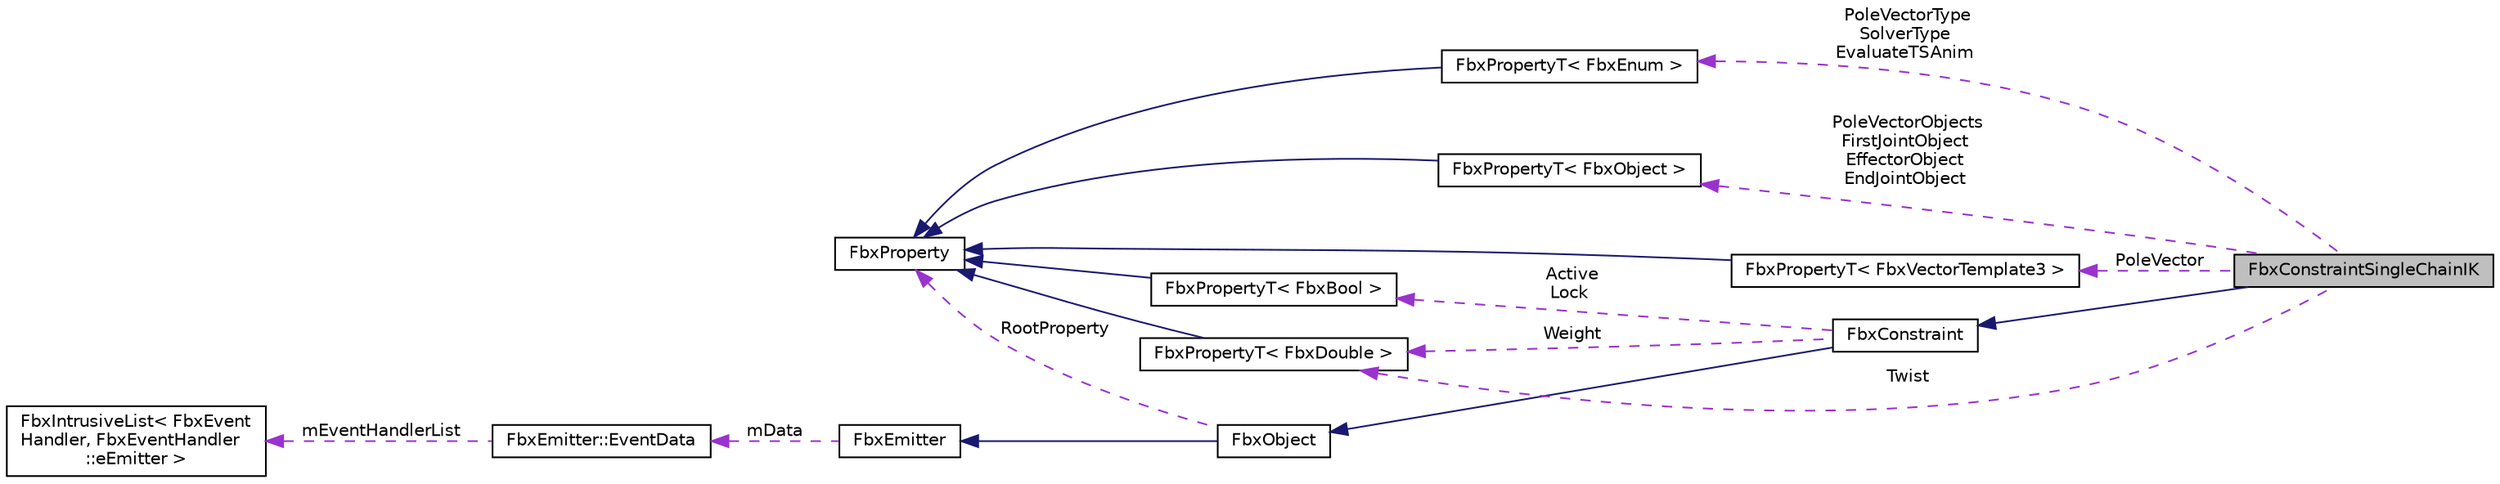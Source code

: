 digraph "FbxConstraintSingleChainIK"
{
  edge [fontname="Helvetica",fontsize="10",labelfontname="Helvetica",labelfontsize="10"];
  node [fontname="Helvetica",fontsize="10",shape=record];
  rankdir="LR";
  Node4 [label="FbxConstraintSingleChainIK",height=0.2,width=0.4,color="black", fillcolor="grey75", style="filled", fontcolor="black"];
  Node5 -> Node4 [dir="back",color="midnightblue",fontsize="10",style="solid"];
  Node5 [label="FbxConstraint",height=0.2,width=0.4,color="black", fillcolor="white", style="filled",URL="$class_fbx_constraint.html"];
  Node6 -> Node5 [dir="back",color="midnightblue",fontsize="10",style="solid"];
  Node6 [label="FbxObject",height=0.2,width=0.4,color="black", fillcolor="white", style="filled",URL="$class_fbx_object.html"];
  Node7 -> Node6 [dir="back",color="midnightblue",fontsize="10",style="solid"];
  Node7 [label="FbxEmitter",height=0.2,width=0.4,color="black", fillcolor="white", style="filled",URL="$class_fbx_emitter.html"];
  Node8 -> Node7 [dir="back",color="darkorchid3",fontsize="10",style="dashed",label=" mData" ];
  Node8 [label="FbxEmitter::EventData",height=0.2,width=0.4,color="black", fillcolor="white", style="filled",URL="$struct_fbx_emitter_1_1_event_data.html"];
  Node9 -> Node8 [dir="back",color="darkorchid3",fontsize="10",style="dashed",label=" mEventHandlerList" ];
  Node9 [label="FbxIntrusiveList\< FbxEvent\lHandler, FbxEventHandler\l::eEmitter \>",height=0.2,width=0.4,color="black", fillcolor="white", style="filled",URL="$class_fbx_intrusive_list.html"];
  Node10 -> Node6 [dir="back",color="darkorchid3",fontsize="10",style="dashed",label=" RootProperty" ];
  Node10 [label="FbxProperty",height=0.2,width=0.4,color="black", fillcolor="white", style="filled",URL="$class_fbx_property.html",tooltip="Class to hold user properties. "];
  Node11 -> Node5 [dir="back",color="darkorchid3",fontsize="10",style="dashed",label=" Weight" ];
  Node11 [label="FbxPropertyT\< FbxDouble \>",height=0.2,width=0.4,color="black", fillcolor="white", style="filled",URL="$class_fbx_property_t.html"];
  Node10 -> Node11 [dir="back",color="midnightblue",fontsize="10",style="solid"];
  Node12 -> Node5 [dir="back",color="darkorchid3",fontsize="10",style="dashed",label=" Active\nLock" ];
  Node12 [label="FbxPropertyT\< FbxBool \>",height=0.2,width=0.4,color="black", fillcolor="white", style="filled",URL="$class_fbx_property_t.html"];
  Node10 -> Node12 [dir="back",color="midnightblue",fontsize="10",style="solid"];
  Node13 -> Node4 [dir="back",color="darkorchid3",fontsize="10",style="dashed",label=" PoleVectorType\nSolverType\nEvaluateTSAnim" ];
  Node13 [label="FbxPropertyT\< FbxEnum \>",height=0.2,width=0.4,color="black", fillcolor="white", style="filled",URL="$class_fbx_property_t.html"];
  Node10 -> Node13 [dir="back",color="midnightblue",fontsize="10",style="solid"];
  Node14 -> Node4 [dir="back",color="darkorchid3",fontsize="10",style="dashed",label=" PoleVectorObjects\nFirstJointObject\nEffectorObject\nEndJointObject" ];
  Node14 [label="FbxPropertyT\< FbxObject \>",height=0.2,width=0.4,color="black", fillcolor="white", style="filled",URL="$class_fbx_property_t.html"];
  Node10 -> Node14 [dir="back",color="midnightblue",fontsize="10",style="solid"];
  Node11 -> Node4 [dir="back",color="darkorchid3",fontsize="10",style="dashed",label=" Twist" ];
  Node15 -> Node4 [dir="back",color="darkorchid3",fontsize="10",style="dashed",label=" PoleVector" ];
  Node15 [label="FbxPropertyT\< FbxVectorTemplate3 \>",height=0.2,width=0.4,color="black", fillcolor="white", style="filled",URL="$class_fbx_property_t.html"];
  Node10 -> Node15 [dir="back",color="midnightblue",fontsize="10",style="solid"];
}
